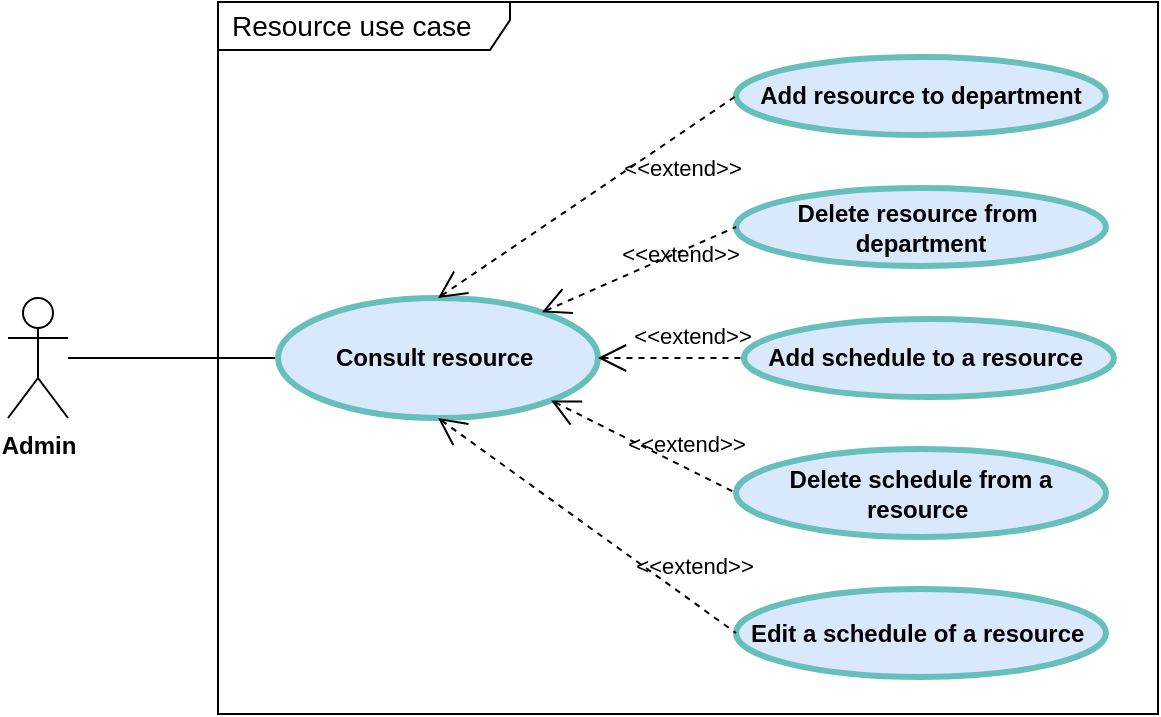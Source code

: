 <mxfile version="17.1.3" type="github">
  <diagram id="jvkn0z_RW77Gzek_vjeN" name="Page-1">
    <mxGraphModel dx="207" dy="-4573" grid="0" gridSize="10" guides="1" tooltips="1" connect="1" arrows="1" fold="1" page="1" pageScale="1" pageWidth="827" pageHeight="1169" math="0" shadow="0">
      <root>
        <mxCell id="0" />
        <mxCell id="1" parent="0" />
        <mxCell id="Yrn79NXsER-LNylBQaj1-14" value="Resource use case" style="shape=umlFrame;tabPosition=left;html=1;boundedLbl=1;labelInHeader=1;width=146;height=24;swimlaneFillColor=#ffffff;align=left;spacingLeft=5;fontSize=14;" vertex="1" parent="1">
          <mxGeometry x="237" y="4970" width="470" height="356" as="geometry" />
        </mxCell>
        <mxCell id="Yrn79NXsER-LNylBQaj1-15" style="edgeStyle=orthogonalEdgeStyle;rounded=0;orthogonalLoop=1;jettySize=auto;html=1;endArrow=none;endFill=0;" edge="1" parent="1" source="Yrn79NXsER-LNylBQaj1-16" target="Yrn79NXsER-LNylBQaj1-17">
          <mxGeometry relative="1" as="geometry" />
        </mxCell>
        <mxCell id="Yrn79NXsER-LNylBQaj1-16" value="&lt;span style=&quot;font-weight: 700&quot;&gt;Admin&lt;/span&gt;" style="shape=umlActor;verticalLabelPosition=bottom;verticalAlign=top;html=1;outlineConnect=0;" vertex="1" parent="1">
          <mxGeometry x="132" y="5118" width="30" height="60" as="geometry" />
        </mxCell>
        <mxCell id="Yrn79NXsER-LNylBQaj1-17" value="Consult resource&amp;nbsp;" style="shape=ellipse;html=1;strokeWidth=3;fontStyle=1;whiteSpace=wrap;align=center;perimeter=ellipsePerimeter;fillColor=#dae8fc;strokeColor=#67BFBC;" vertex="1" parent="1">
          <mxGeometry x="267" y="5118" width="160" height="60" as="geometry" />
        </mxCell>
        <mxCell id="Yrn79NXsER-LNylBQaj1-18" value="Add resource to department" style="shape=ellipse;html=1;strokeWidth=3;fontStyle=1;whiteSpace=wrap;align=center;perimeter=ellipsePerimeter;fillColor=#dae8fc;strokeColor=#67BFBC;" vertex="1" parent="1">
          <mxGeometry x="496" y="4997.5" width="185" height="39" as="geometry" />
        </mxCell>
        <mxCell id="Yrn79NXsER-LNylBQaj1-19" value="Delete resource from&amp;nbsp; department" style="shape=ellipse;html=1;strokeWidth=3;fontStyle=1;whiteSpace=wrap;align=center;perimeter=ellipsePerimeter;fillColor=#dae8fc;strokeColor=#67BFBC;" vertex="1" parent="1">
          <mxGeometry x="496" y="5063" width="185" height="39" as="geometry" />
        </mxCell>
        <mxCell id="Yrn79NXsER-LNylBQaj1-20" value="Add schedule to a resource&amp;nbsp;" style="shape=ellipse;html=1;strokeWidth=3;fontStyle=1;whiteSpace=wrap;align=center;perimeter=ellipsePerimeter;fillColor=#dae8fc;strokeColor=#67BFBC;" vertex="1" parent="1">
          <mxGeometry x="500" y="5128.5" width="185" height="39" as="geometry" />
        </mxCell>
        <mxCell id="Yrn79NXsER-LNylBQaj1-21" value="Delete schedule from a resource&amp;nbsp;" style="shape=ellipse;html=1;strokeWidth=3;fontStyle=1;whiteSpace=wrap;align=center;perimeter=ellipsePerimeter;fillColor=#dae8fc;strokeColor=#67BFBC;verticalAlign=middle;" vertex="1" parent="1">
          <mxGeometry x="496" y="5193.5" width="185" height="44" as="geometry" />
        </mxCell>
        <mxCell id="Yrn79NXsER-LNylBQaj1-22" value="Edit a schedule of a&amp;nbsp;resource&amp;nbsp;" style="shape=ellipse;html=1;strokeWidth=3;fontStyle=1;whiteSpace=wrap;align=center;perimeter=ellipsePerimeter;fillColor=#dae8fc;strokeColor=#67BFBC;verticalAlign=middle;" vertex="1" parent="1">
          <mxGeometry x="496" y="5263.5" width="185" height="44" as="geometry" />
        </mxCell>
        <mxCell id="Yrn79NXsER-LNylBQaj1-23" value="&amp;lt;&amp;lt;extend&amp;gt;&amp;gt;" style="edgeStyle=none;html=1;startArrow=open;endArrow=none;startSize=12;verticalAlign=bottom;dashed=1;labelBackgroundColor=none;rounded=0;entryX=0;entryY=0.5;entryDx=0;entryDy=0;exitX=0.5;exitY=0;exitDx=0;exitDy=0;" edge="1" parent="1" source="Yrn79NXsER-LNylBQaj1-17" target="Yrn79NXsER-LNylBQaj1-18">
          <mxGeometry x="0.474" y="-22" width="160" relative="1" as="geometry">
            <mxPoint x="376" y="5103.5" as="sourcePoint" />
            <mxPoint x="536" y="5103.5" as="targetPoint" />
            <mxPoint as="offset" />
          </mxGeometry>
        </mxCell>
        <mxCell id="Yrn79NXsER-LNylBQaj1-24" value="&amp;lt;&amp;lt;extend&amp;gt;&amp;gt;" style="edgeStyle=none;html=1;startArrow=open;endArrow=none;startSize=12;verticalAlign=bottom;dashed=1;labelBackgroundColor=none;rounded=0;entryX=0;entryY=0.5;entryDx=0;entryDy=0;" edge="1" parent="1" source="Yrn79NXsER-LNylBQaj1-17" target="Yrn79NXsER-LNylBQaj1-19">
          <mxGeometry x="0.349" y="-9" width="160" relative="1" as="geometry">
            <mxPoint x="376" y="5103.5" as="sourcePoint" />
            <mxPoint x="536" y="5103.5" as="targetPoint" />
            <mxPoint as="offset" />
          </mxGeometry>
        </mxCell>
        <mxCell id="Yrn79NXsER-LNylBQaj1-25" value="&amp;lt;&amp;lt;extend&amp;gt;&amp;gt;" style="edgeStyle=none;html=1;startArrow=open;endArrow=none;startSize=12;verticalAlign=bottom;dashed=1;labelBackgroundColor=none;rounded=0;" edge="1" parent="1" source="Yrn79NXsER-LNylBQaj1-17" target="Yrn79NXsER-LNylBQaj1-20">
          <mxGeometry x="0.288" y="3" width="160" relative="1" as="geometry">
            <mxPoint x="376" y="5103.5" as="sourcePoint" />
            <mxPoint x="536" y="5103.5" as="targetPoint" />
            <mxPoint y="1" as="offset" />
          </mxGeometry>
        </mxCell>
        <mxCell id="Yrn79NXsER-LNylBQaj1-26" value="&amp;lt;&amp;lt;extend&amp;gt;&amp;gt;" style="edgeStyle=none;html=1;startArrow=open;endArrow=none;startSize=12;verticalAlign=bottom;dashed=1;labelBackgroundColor=none;rounded=0;entryX=0;entryY=0.5;entryDx=0;entryDy=0;exitX=1;exitY=1;exitDx=0;exitDy=0;" edge="1" parent="1" source="Yrn79NXsER-LNylBQaj1-17" target="Yrn79NXsER-LNylBQaj1-21">
          <mxGeometry x="0.428" y="3" width="160" relative="1" as="geometry">
            <mxPoint x="376" y="5103.5" as="sourcePoint" />
            <mxPoint x="536" y="5103.5" as="targetPoint" />
            <mxPoint as="offset" />
          </mxGeometry>
        </mxCell>
        <mxCell id="Yrn79NXsER-LNylBQaj1-27" value="&amp;lt;&amp;lt;extend&amp;gt;&amp;gt;" style="edgeStyle=none;html=1;startArrow=open;endArrow=none;startSize=12;verticalAlign=bottom;dashed=1;labelBackgroundColor=none;rounded=0;entryX=0;entryY=0.5;entryDx=0;entryDy=0;exitX=0.5;exitY=1;exitDx=0;exitDy=0;" edge="1" parent="1" source="Yrn79NXsER-LNylBQaj1-17" target="Yrn79NXsER-LNylBQaj1-22">
          <mxGeometry x="0.659" y="8" width="160" relative="1" as="geometry">
            <mxPoint x="376" y="5103.5" as="sourcePoint" />
            <mxPoint x="536" y="5103.5" as="targetPoint" />
            <mxPoint as="offset" />
          </mxGeometry>
        </mxCell>
      </root>
    </mxGraphModel>
  </diagram>
</mxfile>
